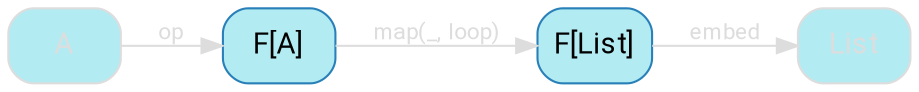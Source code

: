 digraph {
    bgcolor=transparent
    splines=false
    rankdir=LR

    // Default theme: disabled
    node[shape="rectangle" style="rounded,filled" color="#dddddd" fillcolor="#b2ebf2" fontcolor="#dddddd" fontname="Segoe UI,Roboto,Helvetica,Arial,sans-serif"]
    edge [color="#dddddd" fontcolor="#dddddd" fontname="Segoe UI,Roboto,Helvetica,Arial,sans-serif" fontsize=11]

    ListFA[label="F[A]" color="#2980B9" fillcolor="#b2ebf2" fontcolor="#000000"]
    ListFList[label="F[List]" color="#2980B9" fillcolor="#b2ebf2" fontcolor="#000000"]

    A         -> ListFA[label=op]
    ListFA    -> ListFList[label="map(_, loop)"]
    ListFList -> List[label=embed]
}

